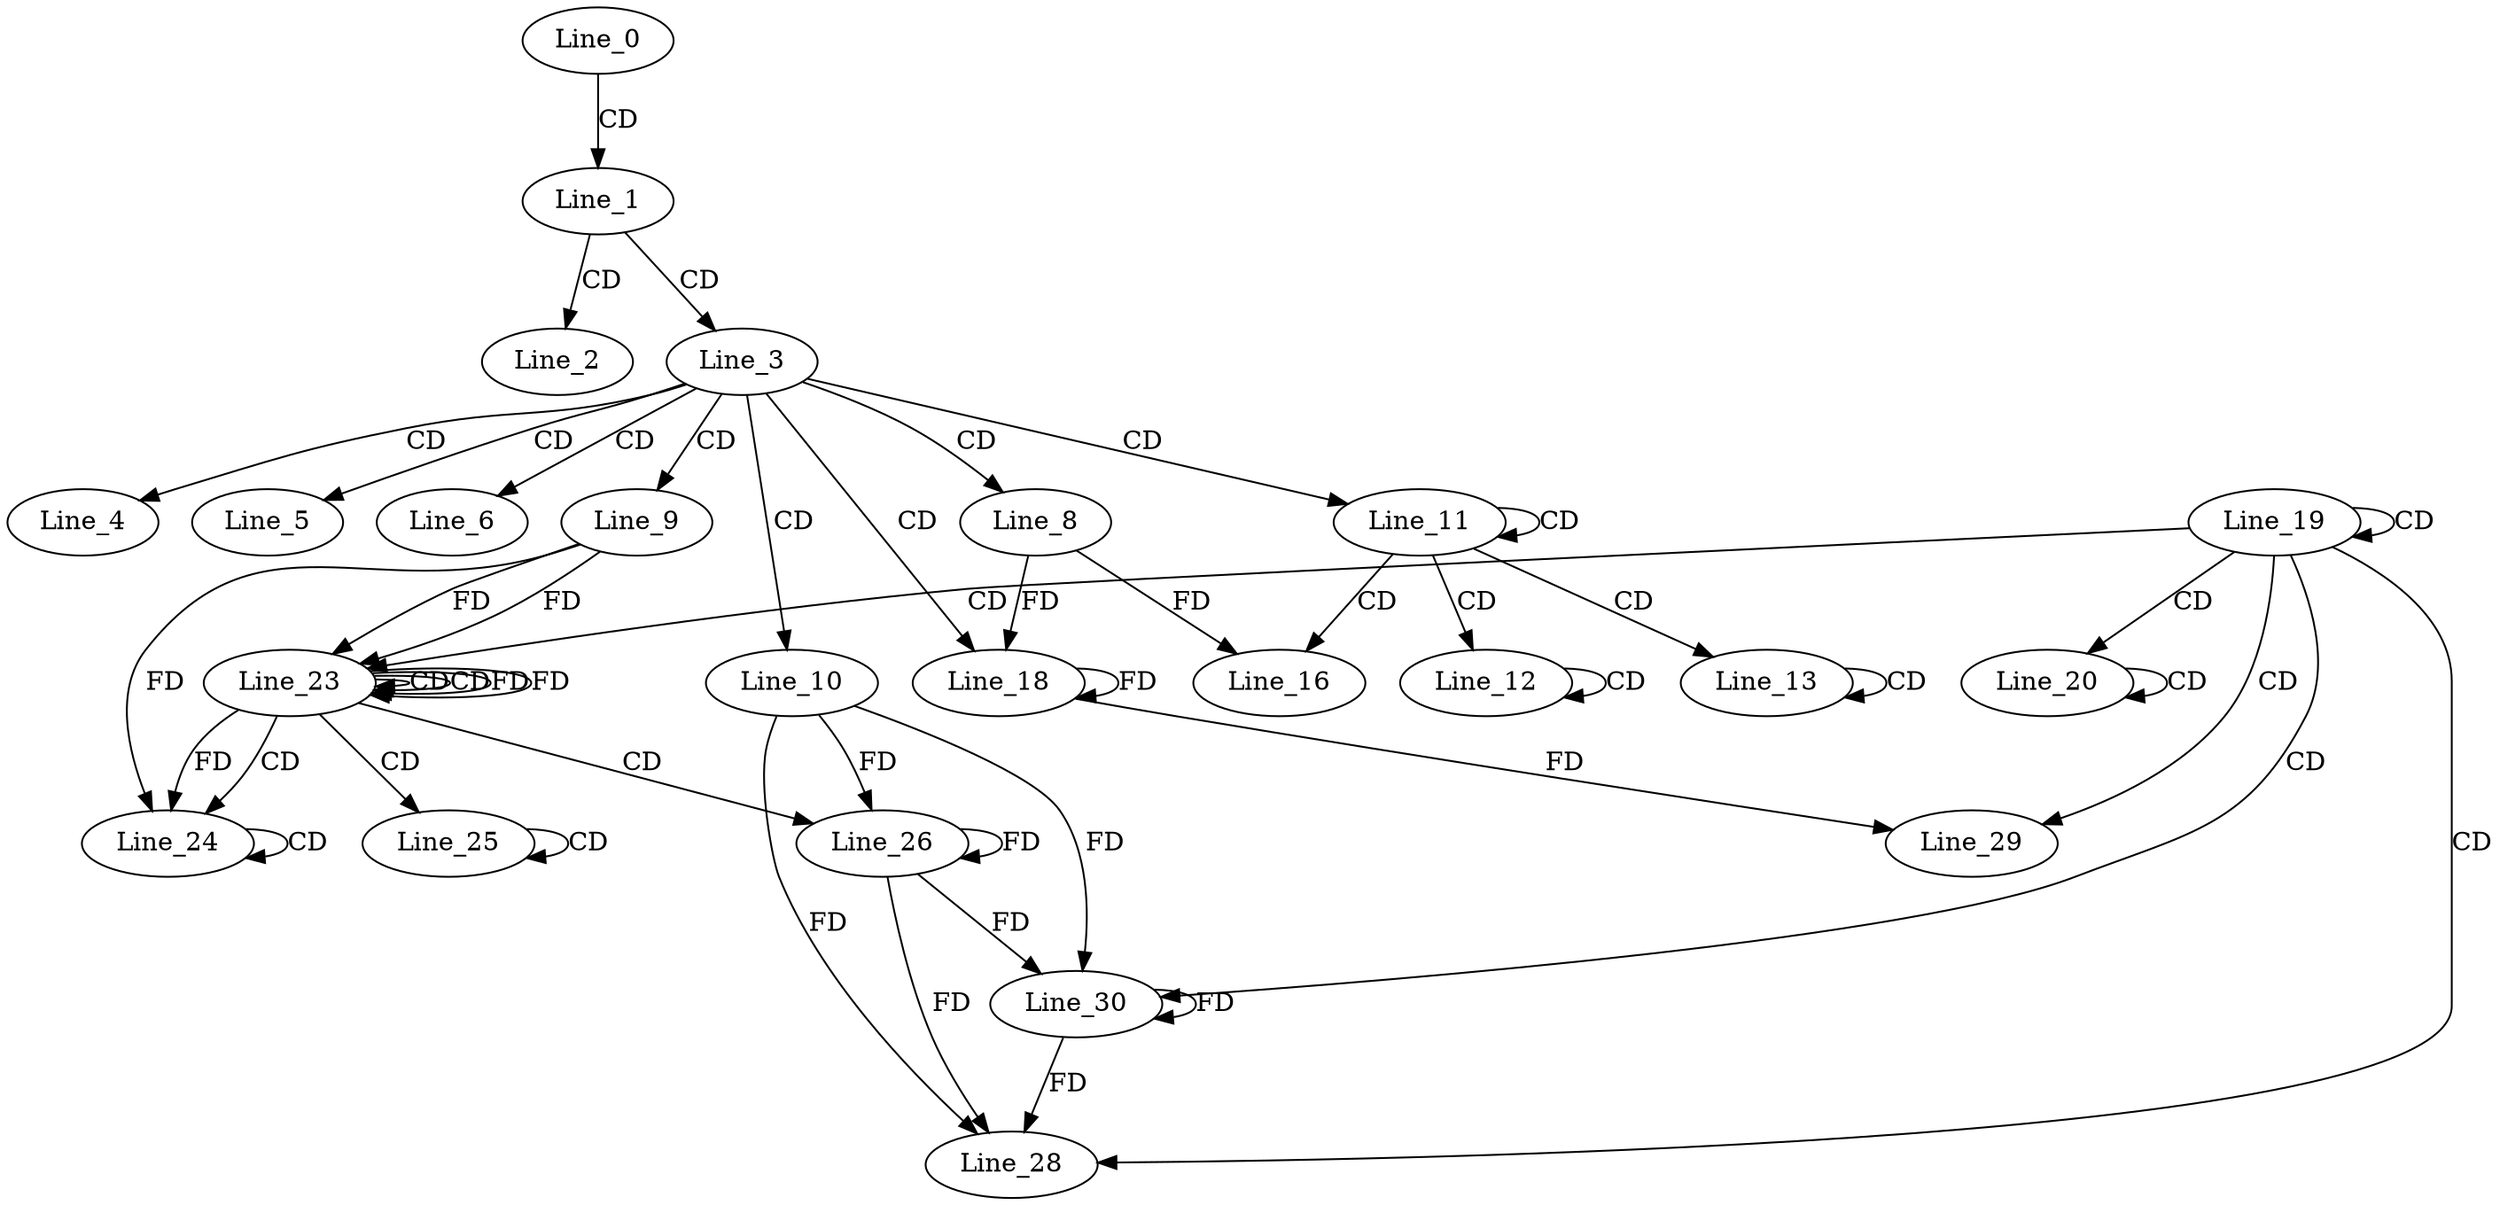 digraph G {
  Line_0;
  Line_1;
  Line_2;
  Line_3;
  Line_4;
  Line_5;
  Line_6;
  Line_8;
  Line_9;
  Line_10;
  Line_11;
  Line_12;
  Line_12;
  Line_13;
  Line_13;
  Line_16;
  Line_18;
  Line_19;
  Line_20;
  Line_20;
  Line_23;
  Line_23;
  Line_23;
  Line_24;
  Line_24;
  Line_25;
  Line_25;
  Line_26;
  Line_28;
  Line_29;
  Line_30;
  Line_0 -> Line_1 [ label="CD" ];
  Line_1 -> Line_2 [ label="CD" ];
  Line_1 -> Line_3 [ label="CD" ];
  Line_3 -> Line_4 [ label="CD" ];
  Line_3 -> Line_5 [ label="CD" ];
  Line_3 -> Line_6 [ label="CD" ];
  Line_3 -> Line_8 [ label="CD" ];
  Line_3 -> Line_9 [ label="CD" ];
  Line_3 -> Line_10 [ label="CD" ];
  Line_3 -> Line_11 [ label="CD" ];
  Line_11 -> Line_11 [ label="CD" ];
  Line_11 -> Line_12 [ label="CD" ];
  Line_12 -> Line_12 [ label="CD" ];
  Line_11 -> Line_13 [ label="CD" ];
  Line_13 -> Line_13 [ label="CD" ];
  Line_11 -> Line_16 [ label="CD" ];
  Line_8 -> Line_16 [ label="FD" ];
  Line_3 -> Line_18 [ label="CD" ];
  Line_8 -> Line_18 [ label="FD" ];
  Line_18 -> Line_18 [ label="FD" ];
  Line_19 -> Line_19 [ label="CD" ];
  Line_19 -> Line_20 [ label="CD" ];
  Line_20 -> Line_20 [ label="CD" ];
  Line_19 -> Line_23 [ label="CD" ];
  Line_23 -> Line_23 [ label="CD" ];
  Line_9 -> Line_23 [ label="FD" ];
  Line_23 -> Line_23 [ label="CD" ];
  Line_23 -> Line_23 [ label="FD" ];
  Line_9 -> Line_23 [ label="FD" ];
  Line_23 -> Line_24 [ label="CD" ];
  Line_24 -> Line_24 [ label="CD" ];
  Line_23 -> Line_24 [ label="FD" ];
  Line_9 -> Line_24 [ label="FD" ];
  Line_23 -> Line_25 [ label="CD" ];
  Line_25 -> Line_25 [ label="CD" ];
  Line_23 -> Line_26 [ label="CD" ];
  Line_26 -> Line_26 [ label="FD" ];
  Line_10 -> Line_26 [ label="FD" ];
  Line_19 -> Line_28 [ label="CD" ];
  Line_26 -> Line_28 [ label="FD" ];
  Line_10 -> Line_28 [ label="FD" ];
  Line_19 -> Line_29 [ label="CD" ];
  Line_18 -> Line_29 [ label="FD" ];
  Line_19 -> Line_30 [ label="CD" ];
  Line_26 -> Line_30 [ label="FD" ];
  Line_30 -> Line_30 [ label="FD" ];
  Line_10 -> Line_30 [ label="FD" ];
  Line_30 -> Line_28 [ label="FD" ];
  Line_23 -> Line_23 [ label="FD" ];
}
